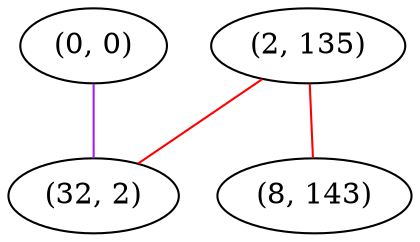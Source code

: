graph "" {
"(2, 135)";
"(0, 0)";
"(32, 2)";
"(8, 143)";
"(2, 135)" -- "(32, 2)"  [color=red, key=0, weight=1];
"(2, 135)" -- "(8, 143)"  [color=red, key=0, weight=1];
"(0, 0)" -- "(32, 2)"  [color=purple, key=0, weight=4];
}
